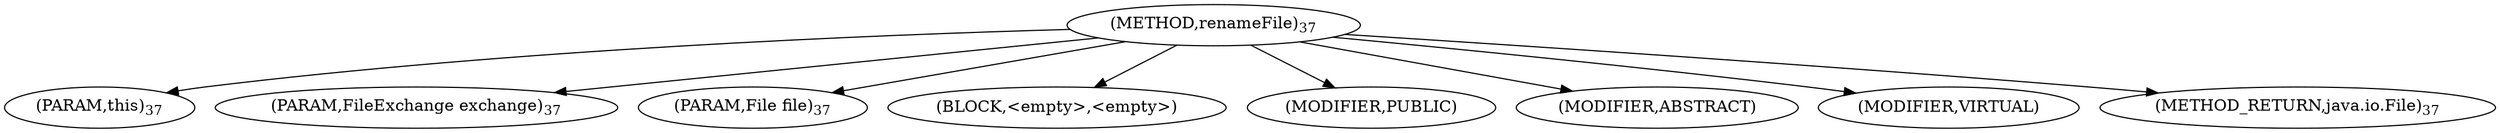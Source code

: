 digraph "renameFile" {  
"6" [label = <(METHOD,renameFile)<SUB>37</SUB>> ]
"7" [label = <(PARAM,this)<SUB>37</SUB>> ]
"8" [label = <(PARAM,FileExchange exchange)<SUB>37</SUB>> ]
"9" [label = <(PARAM,File file)<SUB>37</SUB>> ]
"10" [label = <(BLOCK,&lt;empty&gt;,&lt;empty&gt;)> ]
"11" [label = <(MODIFIER,PUBLIC)> ]
"12" [label = <(MODIFIER,ABSTRACT)> ]
"13" [label = <(MODIFIER,VIRTUAL)> ]
"14" [label = <(METHOD_RETURN,java.io.File)<SUB>37</SUB>> ]
  "6" -> "7" 
  "6" -> "8" 
  "6" -> "9" 
  "6" -> "10" 
  "6" -> "11" 
  "6" -> "12" 
  "6" -> "13" 
  "6" -> "14" 
}
